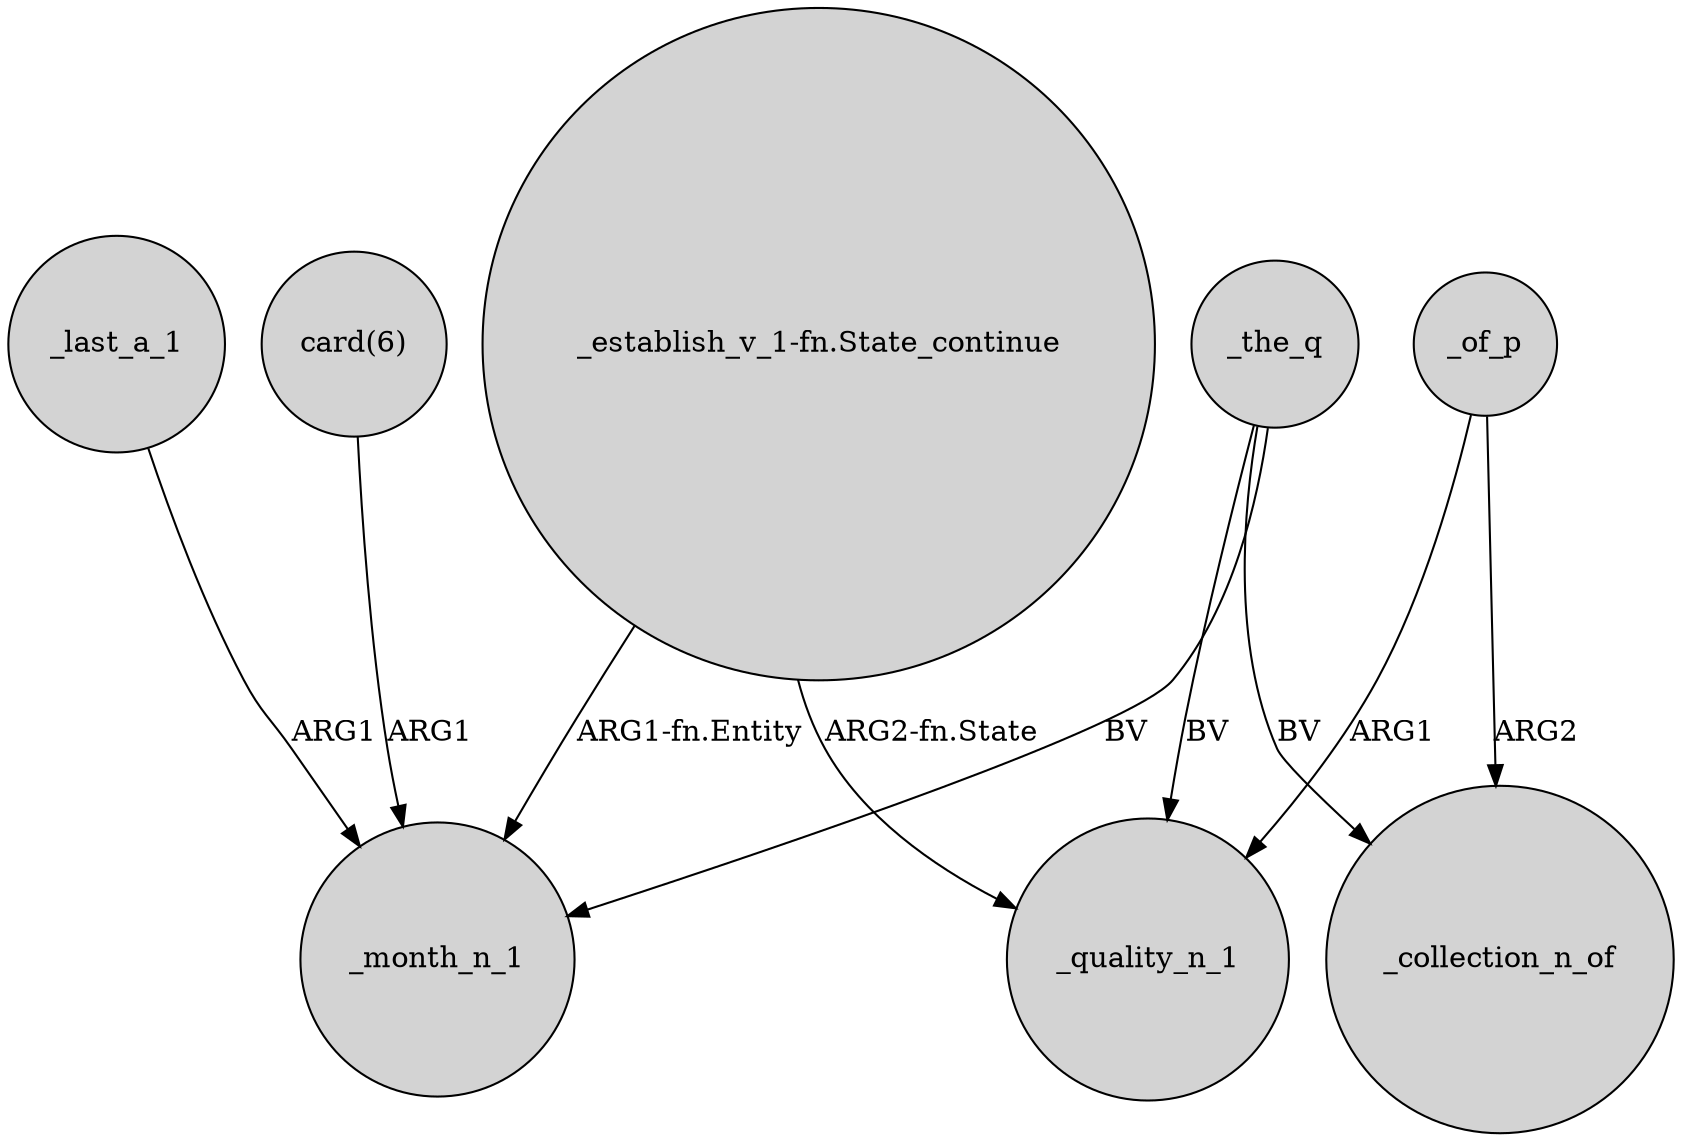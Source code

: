 digraph {
	node [shape=circle style=filled]
	"_establish_v_1-fn.State_continue" -> _month_n_1 [label="ARG1-fn.Entity"]
	_of_p -> _collection_n_of [label=ARG2]
	"_establish_v_1-fn.State_continue" -> _quality_n_1 [label="ARG2-fn.State"]
	_last_a_1 -> _month_n_1 [label=ARG1]
	"card(6)" -> _month_n_1 [label=ARG1]
	_the_q -> _quality_n_1 [label=BV]
	_the_q -> _collection_n_of [label=BV]
	_the_q -> _month_n_1 [label=BV]
	_of_p -> _quality_n_1 [label=ARG1]
}
